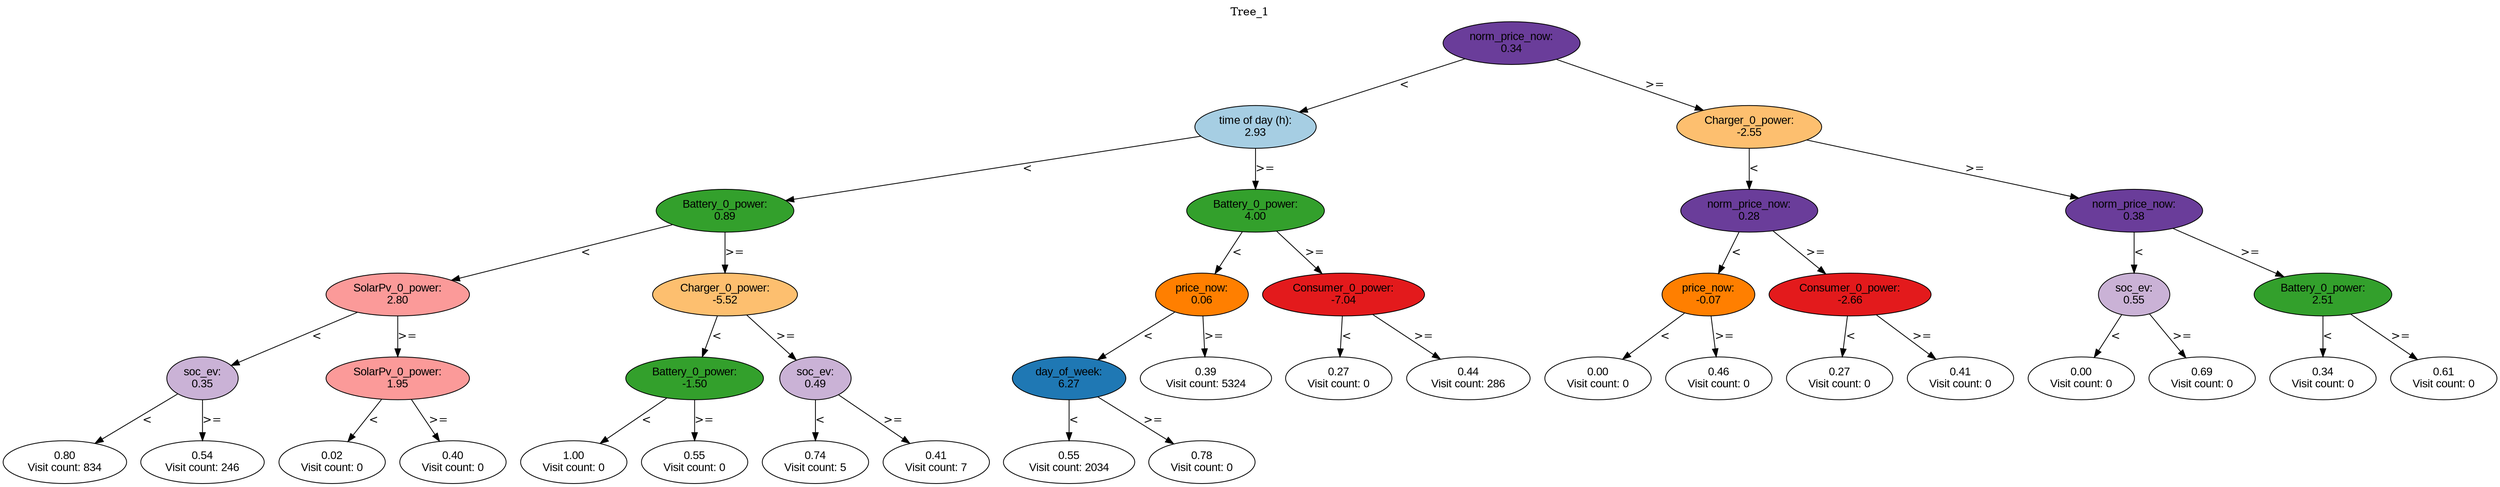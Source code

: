 digraph BST {
    node [fontname="Arial" style=filled colorscheme=paired12];
    0 [ label = "norm_price_now:
0.34" fillcolor=10];
    1 [ label = "time of day (h):
2.93" fillcolor=1];
    2 [ label = "Battery_0_power:
0.89" fillcolor=4];
    3 [ label = "SolarPv_0_power:
2.80" fillcolor=5];
    4 [ label = "soc_ev:
0.35" fillcolor=9];
    5 [ label = "0.80
Visit count: 834" fillcolor=white];
    6 [ label = "0.54
Visit count: 246" fillcolor=white];
    7 [ label = "SolarPv_0_power:
1.95" fillcolor=5];
    8 [ label = "0.02
Visit count: 0" fillcolor=white];
    9 [ label = "0.40
Visit count: 0" fillcolor=white];
    10 [ label = "Charger_0_power:
-5.52" fillcolor=7];
    11 [ label = "Battery_0_power:
-1.50" fillcolor=4];
    12 [ label = "1.00
Visit count: 0" fillcolor=white];
    13 [ label = "0.55
Visit count: 0" fillcolor=white];
    14 [ label = "soc_ev:
0.49" fillcolor=9];
    15 [ label = "0.74
Visit count: 5" fillcolor=white];
    16 [ label = "0.41
Visit count: 7" fillcolor=white];
    17 [ label = "Battery_0_power:
4.00" fillcolor=4];
    18 [ label = "price_now:
0.06" fillcolor=8];
    19 [ label = "day_of_week:
6.27" fillcolor=2];
    20 [ label = "0.55
Visit count: 2034" fillcolor=white];
    21 [ label = "0.78
Visit count: 0" fillcolor=white];
    22 [ label = "0.39
Visit count: 5324" fillcolor=white];
    23 [ label = "Consumer_0_power:
-7.04" fillcolor=6];
    24 [ label = "0.27
Visit count: 0" fillcolor=white];
    25 [ label = "0.44
Visit count: 286" fillcolor=white];
    26 [ label = "Charger_0_power:
-2.55" fillcolor=7];
    27 [ label = "norm_price_now:
0.28" fillcolor=10];
    28 [ label = "price_now:
-0.07" fillcolor=8];
    29 [ label = "0.00
Visit count: 0" fillcolor=white];
    30 [ label = "0.46
Visit count: 0" fillcolor=white];
    31 [ label = "Consumer_0_power:
-2.66" fillcolor=6];
    32 [ label = "0.27
Visit count: 0" fillcolor=white];
    33 [ label = "0.41
Visit count: 0" fillcolor=white];
    34 [ label = "norm_price_now:
0.38" fillcolor=10];
    35 [ label = "soc_ev:
0.55" fillcolor=9];
    36 [ label = "0.00
Visit count: 0" fillcolor=white];
    37 [ label = "0.69
Visit count: 0" fillcolor=white];
    38 [ label = "Battery_0_power:
2.51" fillcolor=4];
    39 [ label = "0.34
Visit count: 0" fillcolor=white];
    40 [ label = "0.61
Visit count: 0" fillcolor=white];

    0  -> 1[ label = "<"];
    0  -> 26[ label = ">="];
    1  -> 2[ label = "<"];
    1  -> 17[ label = ">="];
    2  -> 3[ label = "<"];
    2  -> 10[ label = ">="];
    3  -> 4[ label = "<"];
    3  -> 7[ label = ">="];
    4  -> 5[ label = "<"];
    4  -> 6[ label = ">="];
    7  -> 8[ label = "<"];
    7  -> 9[ label = ">="];
    10  -> 11[ label = "<"];
    10  -> 14[ label = ">="];
    11  -> 12[ label = "<"];
    11  -> 13[ label = ">="];
    14  -> 15[ label = "<"];
    14  -> 16[ label = ">="];
    17  -> 18[ label = "<"];
    17  -> 23[ label = ">="];
    18  -> 19[ label = "<"];
    18  -> 22[ label = ">="];
    19  -> 20[ label = "<"];
    19  -> 21[ label = ">="];
    23  -> 24[ label = "<"];
    23  -> 25[ label = ">="];
    26  -> 27[ label = "<"];
    26  -> 34[ label = ">="];
    27  -> 28[ label = "<"];
    27  -> 31[ label = ">="];
    28  -> 29[ label = "<"];
    28  -> 30[ label = ">="];
    31  -> 32[ label = "<"];
    31  -> 33[ label = ">="];
    34  -> 35[ label = "<"];
    34  -> 38[ label = ">="];
    35  -> 36[ label = "<"];
    35  -> 37[ label = ">="];
    38  -> 39[ label = "<"];
    38  -> 40[ label = ">="];

    labelloc="t";
    label="Tree_1";
}
